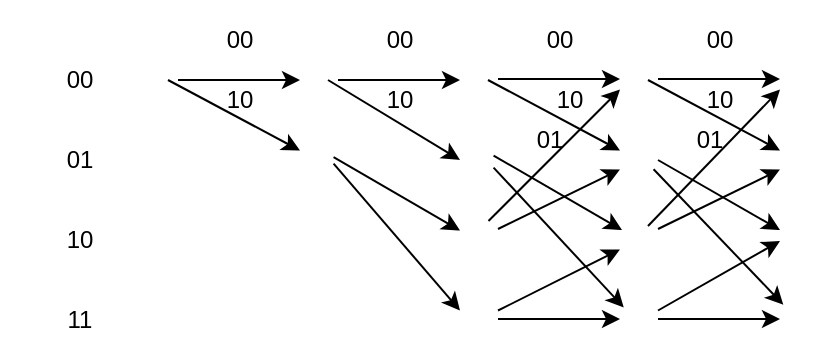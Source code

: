<mxfile version="24.7.1" type="device">
  <diagram name="Page-1" id="pOjreaq1n9MvSs1b-Imu">
    <mxGraphModel dx="574" dy="1514" grid="1" gridSize="10" guides="1" tooltips="1" connect="1" arrows="1" fold="1" page="1" pageScale="1" pageWidth="827" pageHeight="1169" math="0" shadow="0">
      <root>
        <mxCell id="0" />
        <mxCell id="1" parent="0" />
        <mxCell id="yZPRah-BHQVT8apipLpk-1" value="00" style="text;html=1;align=center;verticalAlign=middle;whiteSpace=wrap;rounded=0;" vertex="1" parent="1">
          <mxGeometry width="80" height="40" as="geometry" />
        </mxCell>
        <mxCell id="yZPRah-BHQVT8apipLpk-2" value="11" style="text;html=1;align=center;verticalAlign=middle;whiteSpace=wrap;rounded=0;" vertex="1" parent="1">
          <mxGeometry y="120" width="80" height="40" as="geometry" />
        </mxCell>
        <mxCell id="yZPRah-BHQVT8apipLpk-4" value="01" style="text;html=1;align=center;verticalAlign=middle;whiteSpace=wrap;rounded=0;" vertex="1" parent="1">
          <mxGeometry y="40" width="80" height="40" as="geometry" />
        </mxCell>
        <mxCell id="yZPRah-BHQVT8apipLpk-5" value="10" style="text;html=1;align=center;verticalAlign=middle;whiteSpace=wrap;rounded=0;" vertex="1" parent="1">
          <mxGeometry y="80" width="80" height="40" as="geometry" />
        </mxCell>
        <mxCell id="yZPRah-BHQVT8apipLpk-10" style="edgeStyle=orthogonalEdgeStyle;rounded=0;orthogonalLoop=1;jettySize=auto;html=1;entryX=0;entryY=0.5;entryDx=0;entryDy=0;" edge="1" parent="1" source="yZPRah-BHQVT8apipLpk-7" target="yZPRah-BHQVT8apipLpk-9">
          <mxGeometry relative="1" as="geometry" />
        </mxCell>
        <mxCell id="yZPRah-BHQVT8apipLpk-7" value="" style="shape=image;html=1;verticalAlign=top;verticalLabelPosition=bottom;labelBackgroundColor=#ffffff;imageAspect=0;aspect=fixed;image=https://cdn4.iconfinder.com/data/icons/essential-app-2/16/record-round-circle-dot-128.png" vertex="1" parent="1">
          <mxGeometry x="70" y="10.5" width="19" height="19" as="geometry" />
        </mxCell>
        <mxCell id="yZPRah-BHQVT8apipLpk-9" value="" style="shape=image;html=1;verticalAlign=top;verticalLabelPosition=bottom;labelBackgroundColor=#ffffff;imageAspect=0;aspect=fixed;image=https://cdn4.iconfinder.com/data/icons/essential-app-2/16/record-round-circle-dot-128.png" vertex="1" parent="1">
          <mxGeometry x="150" y="10.5" width="19" height="19" as="geometry" />
        </mxCell>
        <mxCell id="yZPRah-BHQVT8apipLpk-11" value="" style="shape=image;html=1;verticalAlign=top;verticalLabelPosition=bottom;labelBackgroundColor=#ffffff;imageAspect=0;aspect=fixed;image=https://cdn4.iconfinder.com/data/icons/essential-app-2/16/record-round-circle-dot-128.png" vertex="1" parent="1">
          <mxGeometry x="150" y="50.5" width="19" height="19" as="geometry" />
        </mxCell>
        <mxCell id="yZPRah-BHQVT8apipLpk-14" value="" style="endArrow=classic;html=1;rounded=0;entryX=0;entryY=0.25;entryDx=0;entryDy=0;" edge="1" parent="1" target="yZPRah-BHQVT8apipLpk-11">
          <mxGeometry width="50" height="50" relative="1" as="geometry">
            <mxPoint x="84" y="20" as="sourcePoint" />
            <mxPoint x="440" y="60" as="targetPoint" />
          </mxGeometry>
        </mxCell>
        <mxCell id="yZPRah-BHQVT8apipLpk-15" value="" style="shape=image;html=1;verticalAlign=top;verticalLabelPosition=bottom;labelBackgroundColor=#ffffff;imageAspect=0;aspect=fixed;image=https://cdn4.iconfinder.com/data/icons/essential-app-2/16/record-round-circle-dot-128.png" vertex="1" parent="1">
          <mxGeometry x="230" y="10.5" width="19" height="19" as="geometry" />
        </mxCell>
        <mxCell id="yZPRah-BHQVT8apipLpk-16" value="" style="shape=image;html=1;verticalAlign=top;verticalLabelPosition=bottom;labelBackgroundColor=#ffffff;imageAspect=0;aspect=fixed;image=https://cdn4.iconfinder.com/data/icons/essential-app-2/16/record-round-circle-dot-128.png" vertex="1" parent="1">
          <mxGeometry x="230" y="50.5" width="19" height="19" as="geometry" />
        </mxCell>
        <mxCell id="yZPRah-BHQVT8apipLpk-17" value="" style="shape=image;html=1;verticalAlign=top;verticalLabelPosition=bottom;labelBackgroundColor=#ffffff;imageAspect=0;aspect=fixed;image=https://cdn4.iconfinder.com/data/icons/essential-app-2/16/record-round-circle-dot-128.png" vertex="1" parent="1">
          <mxGeometry x="230" y="90.5" width="19" height="19" as="geometry" />
        </mxCell>
        <mxCell id="yZPRah-BHQVT8apipLpk-18" value="" style="shape=image;html=1;verticalAlign=top;verticalLabelPosition=bottom;labelBackgroundColor=#ffffff;imageAspect=0;aspect=fixed;image=https://cdn4.iconfinder.com/data/icons/essential-app-2/16/record-round-circle-dot-128.png" vertex="1" parent="1">
          <mxGeometry x="230" y="130.5" width="19" height="19" as="geometry" />
        </mxCell>
        <mxCell id="yZPRah-BHQVT8apipLpk-19" value="" style="endArrow=classic;html=1;rounded=0;entryX=0;entryY=0.5;entryDx=0;entryDy=0;exitX=1;exitY=0.5;exitDx=0;exitDy=0;" edge="1" parent="1" source="yZPRah-BHQVT8apipLpk-9" target="yZPRah-BHQVT8apipLpk-15">
          <mxGeometry width="50" height="50" relative="1" as="geometry">
            <mxPoint x="94" y="30" as="sourcePoint" />
            <mxPoint x="160" y="65" as="targetPoint" />
          </mxGeometry>
        </mxCell>
        <mxCell id="yZPRah-BHQVT8apipLpk-20" value="" style="endArrow=classic;html=1;rounded=0;entryX=0;entryY=0.5;entryDx=0;entryDy=0;curved=0;" edge="1" parent="1" target="yZPRah-BHQVT8apipLpk-16">
          <mxGeometry width="50" height="50" relative="1" as="geometry">
            <mxPoint x="164" y="20" as="sourcePoint" />
            <mxPoint x="170" y="75" as="targetPoint" />
          </mxGeometry>
        </mxCell>
        <mxCell id="yZPRah-BHQVT8apipLpk-21" value="" style="endArrow=classic;html=1;rounded=0;entryX=0;entryY=0.25;entryDx=0;entryDy=0;exitX=0.884;exitY=0.426;exitDx=0;exitDy=0;exitPerimeter=0;" edge="1" parent="1" source="yZPRah-BHQVT8apipLpk-11" target="yZPRah-BHQVT8apipLpk-17">
          <mxGeometry width="50" height="50" relative="1" as="geometry">
            <mxPoint x="180" y="60" as="sourcePoint" />
            <mxPoint x="220" y="210" as="targetPoint" />
          </mxGeometry>
        </mxCell>
        <mxCell id="yZPRah-BHQVT8apipLpk-22" value="" style="endArrow=classic;html=1;rounded=0;entryX=0;entryY=0.25;entryDx=0;entryDy=0;exitX=0.884;exitY=0.595;exitDx=0;exitDy=0;exitPerimeter=0;" edge="1" parent="1" source="yZPRah-BHQVT8apipLpk-11" target="yZPRah-BHQVT8apipLpk-18">
          <mxGeometry width="50" height="50" relative="1" as="geometry">
            <mxPoint x="160" y="100" as="sourcePoint" />
            <mxPoint x="210" y="140" as="targetPoint" />
          </mxGeometry>
        </mxCell>
        <mxCell id="yZPRah-BHQVT8apipLpk-24" value="" style="shape=image;html=1;verticalAlign=top;verticalLabelPosition=bottom;labelBackgroundColor=#ffffff;imageAspect=0;aspect=fixed;image=https://cdn4.iconfinder.com/data/icons/essential-app-2/16/record-round-circle-dot-128.png" vertex="1" parent="1">
          <mxGeometry x="310" y="10.5" width="19" height="19" as="geometry" />
        </mxCell>
        <mxCell id="yZPRah-BHQVT8apipLpk-25" value="" style="shape=image;html=1;verticalAlign=top;verticalLabelPosition=bottom;labelBackgroundColor=#ffffff;imageAspect=0;aspect=fixed;image=https://cdn4.iconfinder.com/data/icons/essential-app-2/16/record-round-circle-dot-128.png" vertex="1" parent="1">
          <mxGeometry x="310" y="50.5" width="19" height="19" as="geometry" />
        </mxCell>
        <mxCell id="yZPRah-BHQVT8apipLpk-26" value="" style="shape=image;html=1;verticalAlign=top;verticalLabelPosition=bottom;labelBackgroundColor=#ffffff;imageAspect=0;aspect=fixed;image=https://cdn4.iconfinder.com/data/icons/essential-app-2/16/record-round-circle-dot-128.png" vertex="1" parent="1">
          <mxGeometry x="310" y="90.5" width="19" height="19" as="geometry" />
        </mxCell>
        <mxCell id="yZPRah-BHQVT8apipLpk-27" value="" style="shape=image;html=1;verticalAlign=top;verticalLabelPosition=bottom;labelBackgroundColor=#ffffff;imageAspect=0;aspect=fixed;image=https://cdn4.iconfinder.com/data/icons/essential-app-2/16/record-round-circle-dot-128.png" vertex="1" parent="1">
          <mxGeometry x="310" y="130.5" width="19" height="19" as="geometry" />
        </mxCell>
        <mxCell id="yZPRah-BHQVT8apipLpk-28" value="" style="shape=image;html=1;verticalAlign=top;verticalLabelPosition=bottom;labelBackgroundColor=#ffffff;imageAspect=0;aspect=fixed;image=https://cdn4.iconfinder.com/data/icons/essential-app-2/16/record-round-circle-dot-128.png" vertex="1" parent="1">
          <mxGeometry x="390" y="10.5" width="19" height="19" as="geometry" />
        </mxCell>
        <mxCell id="yZPRah-BHQVT8apipLpk-29" value="" style="shape=image;html=1;verticalAlign=top;verticalLabelPosition=bottom;labelBackgroundColor=#ffffff;imageAspect=0;aspect=fixed;image=https://cdn4.iconfinder.com/data/icons/essential-app-2/16/record-round-circle-dot-128.png" vertex="1" parent="1">
          <mxGeometry x="390" y="50.5" width="19" height="19" as="geometry" />
        </mxCell>
        <mxCell id="yZPRah-BHQVT8apipLpk-30" value="" style="shape=image;html=1;verticalAlign=top;verticalLabelPosition=bottom;labelBackgroundColor=#ffffff;imageAspect=0;aspect=fixed;image=https://cdn4.iconfinder.com/data/icons/essential-app-2/16/record-round-circle-dot-128.png" vertex="1" parent="1">
          <mxGeometry x="390" y="90.5" width="19" height="19" as="geometry" />
        </mxCell>
        <mxCell id="yZPRah-BHQVT8apipLpk-31" value="" style="shape=image;html=1;verticalAlign=top;verticalLabelPosition=bottom;labelBackgroundColor=#ffffff;imageAspect=0;aspect=fixed;image=https://cdn4.iconfinder.com/data/icons/essential-app-2/16/record-round-circle-dot-128.png" vertex="1" parent="1">
          <mxGeometry x="390" y="130.5" width="19" height="19" as="geometry" />
        </mxCell>
        <mxCell id="yZPRah-BHQVT8apipLpk-32" value="" style="endArrow=classic;html=1;rounded=0;entryX=0;entryY=0.5;entryDx=0;entryDy=0;exitX=1;exitY=0.5;exitDx=0;exitDy=0;" edge="1" parent="1">
          <mxGeometry width="50" height="50" relative="1" as="geometry">
            <mxPoint x="249" y="19.5" as="sourcePoint" />
            <mxPoint x="310" y="19.5" as="targetPoint" />
          </mxGeometry>
        </mxCell>
        <mxCell id="yZPRah-BHQVT8apipLpk-33" value="" style="endArrow=classic;html=1;rounded=0;entryX=0;entryY=0.5;entryDx=0;entryDy=0;exitX=1;exitY=0.5;exitDx=0;exitDy=0;" edge="1" parent="1">
          <mxGeometry width="50" height="50" relative="1" as="geometry">
            <mxPoint x="329" y="19.5" as="sourcePoint" />
            <mxPoint x="390" y="19.5" as="targetPoint" />
          </mxGeometry>
        </mxCell>
        <mxCell id="yZPRah-BHQVT8apipLpk-34" value="" style="endArrow=classic;html=1;rounded=0;entryX=0;entryY=0.25;entryDx=0;entryDy=0;curved=0;" edge="1" parent="1" target="yZPRah-BHQVT8apipLpk-25">
          <mxGeometry width="50" height="50" relative="1" as="geometry">
            <mxPoint x="244" y="20" as="sourcePoint" />
            <mxPoint x="310" y="60" as="targetPoint" />
          </mxGeometry>
        </mxCell>
        <mxCell id="yZPRah-BHQVT8apipLpk-35" value="" style="endArrow=classic;html=1;rounded=0;entryX=0;entryY=0.25;entryDx=0;entryDy=0;curved=0;" edge="1" parent="1" target="yZPRah-BHQVT8apipLpk-29">
          <mxGeometry width="50" height="50" relative="1" as="geometry">
            <mxPoint x="324" y="20" as="sourcePoint" />
            <mxPoint x="390" y="60" as="targetPoint" />
          </mxGeometry>
        </mxCell>
        <mxCell id="yZPRah-BHQVT8apipLpk-36" value="" style="endArrow=classic;html=1;rounded=0;entryX=0;entryY=0.25;entryDx=0;entryDy=0;exitX=0.884;exitY=0.384;exitDx=0;exitDy=0;exitPerimeter=0;" edge="1" parent="1" source="yZPRah-BHQVT8apipLpk-16">
          <mxGeometry width="50" height="50" relative="1" as="geometry">
            <mxPoint x="250" y="50" as="sourcePoint" />
            <mxPoint x="311" y="95" as="targetPoint" />
          </mxGeometry>
        </mxCell>
        <mxCell id="yZPRah-BHQVT8apipLpk-38" value="" style="endArrow=classic;html=1;rounded=0;entryX=0;entryY=0.25;entryDx=0;entryDy=0;" edge="1" parent="1">
          <mxGeometry width="50" height="50" relative="1" as="geometry">
            <mxPoint x="329" y="60" as="sourcePoint" />
            <mxPoint x="390" y="95" as="targetPoint" />
          </mxGeometry>
        </mxCell>
        <mxCell id="yZPRah-BHQVT8apipLpk-39" value="" style="endArrow=classic;html=1;rounded=0;entryX=0.099;entryY=0.17;entryDx=0;entryDy=0;exitX=0.884;exitY=0.7;exitDx=0;exitDy=0;exitPerimeter=0;entryPerimeter=0;" edge="1" parent="1" source="yZPRah-BHQVT8apipLpk-16" target="yZPRah-BHQVT8apipLpk-27">
          <mxGeometry width="50" height="50" relative="1" as="geometry">
            <mxPoint x="240" y="80" as="sourcePoint" />
            <mxPoint x="310" y="137.5" as="targetPoint" />
          </mxGeometry>
        </mxCell>
        <mxCell id="yZPRah-BHQVT8apipLpk-41" value="" style="endArrow=classic;html=1;rounded=0;exitX=0.884;exitY=0.742;exitDx=0;exitDy=0;exitPerimeter=0;entryX=0.087;entryY=0.096;entryDx=0;entryDy=0;entryPerimeter=0;" edge="1" parent="1" source="yZPRah-BHQVT8apipLpk-25" target="yZPRah-BHQVT8apipLpk-31">
          <mxGeometry width="50" height="50" relative="1" as="geometry">
            <mxPoint x="330" y="80" as="sourcePoint" />
            <mxPoint x="390" y="130" as="targetPoint" />
          </mxGeometry>
        </mxCell>
        <mxCell id="yZPRah-BHQVT8apipLpk-42" value="" style="endArrow=classic;html=1;rounded=0;entryX=0;entryY=0.75;entryDx=0;entryDy=0;exitX=0.75;exitY=0;exitDx=0;exitDy=0;" edge="1" parent="1" source="yZPRah-BHQVT8apipLpk-17" target="yZPRah-BHQVT8apipLpk-24">
          <mxGeometry width="50" height="50" relative="1" as="geometry">
            <mxPoint x="390" y="110" as="sourcePoint" />
            <mxPoint x="440" y="60" as="targetPoint" />
          </mxGeometry>
        </mxCell>
        <mxCell id="yZPRah-BHQVT8apipLpk-43" value="" style="endArrow=classic;html=1;rounded=0;entryX=0;entryY=0.75;entryDx=0;entryDy=0;exitX=0.75;exitY=0;exitDx=0;exitDy=0;" edge="1" parent="1" target="yZPRah-BHQVT8apipLpk-28">
          <mxGeometry width="50" height="50" relative="1" as="geometry">
            <mxPoint x="324" y="93" as="sourcePoint" />
            <mxPoint x="390" y="27" as="targetPoint" />
          </mxGeometry>
        </mxCell>
        <mxCell id="yZPRah-BHQVT8apipLpk-44" value="" style="endArrow=classic;html=1;rounded=0;entryX=0;entryY=0.75;entryDx=0;entryDy=0;exitX=1;exitY=0.25;exitDx=0;exitDy=0;" edge="1" parent="1" source="yZPRah-BHQVT8apipLpk-18" target="yZPRah-BHQVT8apipLpk-26">
          <mxGeometry width="50" height="50" relative="1" as="geometry">
            <mxPoint x="390" y="110" as="sourcePoint" />
            <mxPoint x="440" y="60" as="targetPoint" />
          </mxGeometry>
        </mxCell>
        <mxCell id="yZPRah-BHQVT8apipLpk-45" value="" style="endArrow=classic;html=1;rounded=0;entryX=0;entryY=0.75;entryDx=0;entryDy=0;exitX=1;exitY=0.25;exitDx=0;exitDy=0;" edge="1" parent="1" source="yZPRah-BHQVT8apipLpk-27">
          <mxGeometry width="50" height="50" relative="1" as="geometry">
            <mxPoint x="329" y="130.5" as="sourcePoint" />
            <mxPoint x="390" y="100.5" as="targetPoint" />
          </mxGeometry>
        </mxCell>
        <mxCell id="yZPRah-BHQVT8apipLpk-46" value="" style="endArrow=classic;html=1;rounded=0;entryX=0;entryY=0.5;entryDx=0;entryDy=0;exitX=1;exitY=0.5;exitDx=0;exitDy=0;" edge="1" parent="1">
          <mxGeometry width="50" height="50" relative="1" as="geometry">
            <mxPoint x="249" y="139.5" as="sourcePoint" />
            <mxPoint x="310" y="139.5" as="targetPoint" />
          </mxGeometry>
        </mxCell>
        <mxCell id="yZPRah-BHQVT8apipLpk-47" value="" style="endArrow=classic;html=1;rounded=0;entryX=0;entryY=0.5;entryDx=0;entryDy=0;exitX=1;exitY=0.5;exitDx=0;exitDy=0;" edge="1" parent="1">
          <mxGeometry width="50" height="50" relative="1" as="geometry">
            <mxPoint x="329" y="139.5" as="sourcePoint" />
            <mxPoint x="390" y="139.5" as="targetPoint" />
          </mxGeometry>
        </mxCell>
        <mxCell id="yZPRah-BHQVT8apipLpk-48" value="" style="endArrow=classic;html=1;rounded=0;entryX=0;entryY=0.75;entryDx=0;entryDy=0;exitX=1;exitY=0.25;exitDx=0;exitDy=0;" edge="1" parent="1" target="yZPRah-BHQVT8apipLpk-25">
          <mxGeometry width="50" height="50" relative="1" as="geometry">
            <mxPoint x="249" y="94.5" as="sourcePoint" />
            <mxPoint x="310" y="60" as="targetPoint" />
          </mxGeometry>
        </mxCell>
        <mxCell id="yZPRah-BHQVT8apipLpk-49" value="" style="endArrow=classic;html=1;rounded=0;entryX=0;entryY=0.75;entryDx=0;entryDy=0;exitX=1;exitY=0.25;exitDx=0;exitDy=0;" edge="1" parent="1" target="yZPRah-BHQVT8apipLpk-29">
          <mxGeometry width="50" height="50" relative="1" as="geometry">
            <mxPoint x="329" y="94.5" as="sourcePoint" />
            <mxPoint x="390" y="60" as="targetPoint" />
          </mxGeometry>
        </mxCell>
        <mxCell id="yZPRah-BHQVT8apipLpk-52" value="00" style="text;html=1;align=center;verticalAlign=middle;whiteSpace=wrap;rounded=0;" vertex="1" parent="1">
          <mxGeometry x="80" y="-20" width="80" height="40" as="geometry" />
        </mxCell>
        <mxCell id="yZPRah-BHQVT8apipLpk-53" value="00" style="text;html=1;align=center;verticalAlign=middle;whiteSpace=wrap;rounded=0;" vertex="1" parent="1">
          <mxGeometry x="160" y="-20" width="80" height="40" as="geometry" />
        </mxCell>
        <mxCell id="yZPRah-BHQVT8apipLpk-54" value="00" style="text;html=1;align=center;verticalAlign=middle;whiteSpace=wrap;rounded=0;" vertex="1" parent="1">
          <mxGeometry x="240" y="-20" width="80" height="40" as="geometry" />
        </mxCell>
        <mxCell id="yZPRah-BHQVT8apipLpk-55" value="00" style="text;html=1;align=center;verticalAlign=middle;whiteSpace=wrap;rounded=0;" vertex="1" parent="1">
          <mxGeometry x="320" y="-20" width="80" height="40" as="geometry" />
        </mxCell>
        <mxCell id="yZPRah-BHQVT8apipLpk-56" value="10" style="text;html=1;align=center;verticalAlign=middle;whiteSpace=wrap;rounded=0;" vertex="1" parent="1">
          <mxGeometry x="110" y="24.75" width="20" height="10" as="geometry" />
        </mxCell>
        <mxCell id="yZPRah-BHQVT8apipLpk-58" value="10" style="text;html=1;align=center;verticalAlign=middle;whiteSpace=wrap;rounded=0;" vertex="1" parent="1">
          <mxGeometry x="190" y="24.75" width="20" height="10" as="geometry" />
        </mxCell>
        <mxCell id="yZPRah-BHQVT8apipLpk-59" value="10" style="text;html=1;align=center;verticalAlign=middle;whiteSpace=wrap;rounded=0;" vertex="1" parent="1">
          <mxGeometry x="270" y="20" width="30" height="19.5" as="geometry" />
        </mxCell>
        <mxCell id="yZPRah-BHQVT8apipLpk-60" value="10" style="text;html=1;align=center;verticalAlign=middle;whiteSpace=wrap;rounded=0;" vertex="1" parent="1">
          <mxGeometry x="350" y="20" width="20" height="19.5" as="geometry" />
        </mxCell>
        <mxCell id="yZPRah-BHQVT8apipLpk-61" value="01" style="text;html=1;align=center;verticalAlign=middle;whiteSpace=wrap;rounded=0;" vertex="1" parent="1">
          <mxGeometry x="260" y="40.5" width="30" height="19.5" as="geometry" />
        </mxCell>
        <mxCell id="yZPRah-BHQVT8apipLpk-62" value="01" style="text;html=1;align=center;verticalAlign=middle;whiteSpace=wrap;rounded=0;" vertex="1" parent="1">
          <mxGeometry x="340" y="40.5" width="30" height="19.5" as="geometry" />
        </mxCell>
      </root>
    </mxGraphModel>
  </diagram>
</mxfile>
